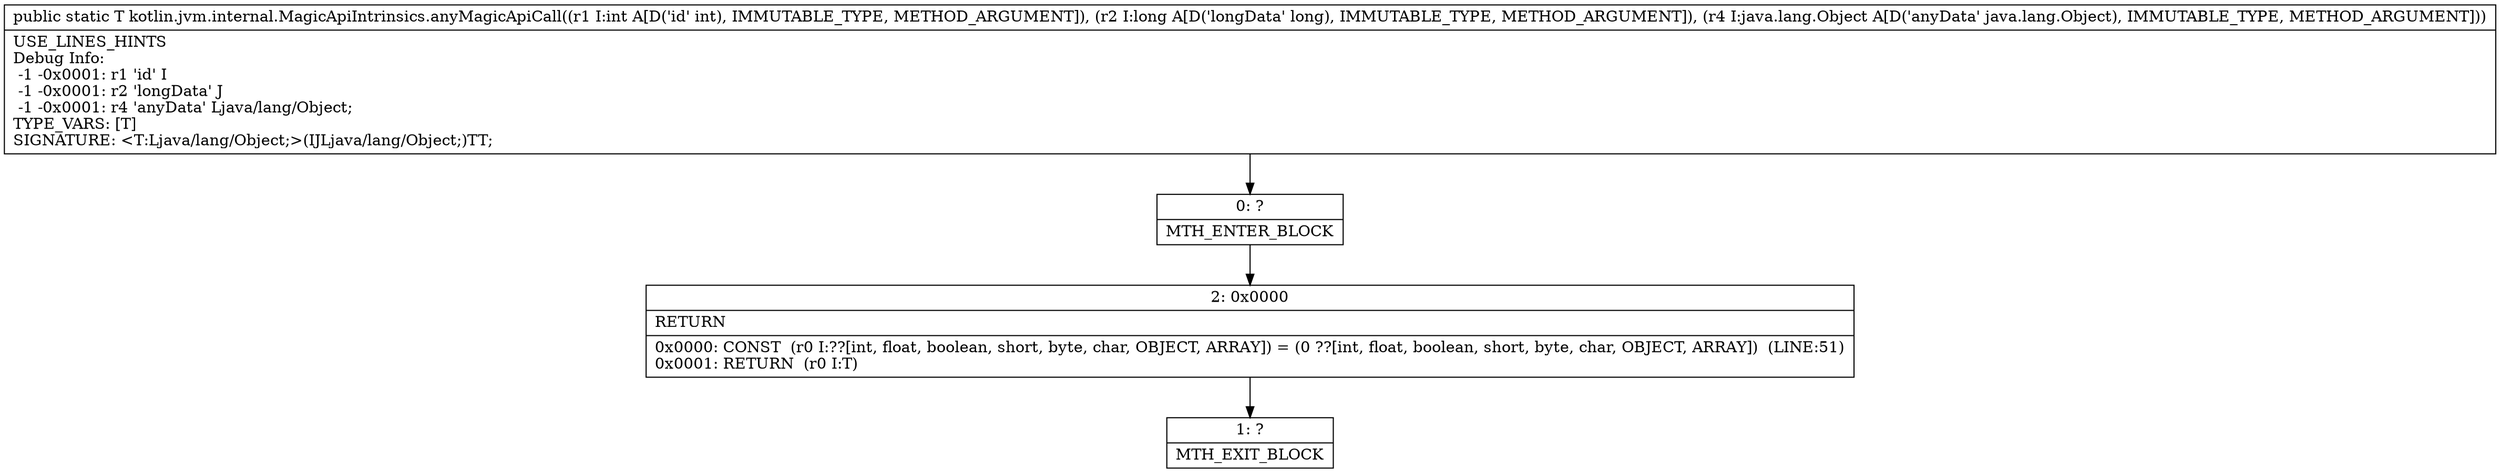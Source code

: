 digraph "CFG forkotlin.jvm.internal.MagicApiIntrinsics.anyMagicApiCall(IJLjava\/lang\/Object;)Ljava\/lang\/Object;" {
Node_0 [shape=record,label="{0\:\ ?|MTH_ENTER_BLOCK\l}"];
Node_2 [shape=record,label="{2\:\ 0x0000|RETURN\l|0x0000: CONST  (r0 I:??[int, float, boolean, short, byte, char, OBJECT, ARRAY]) = (0 ??[int, float, boolean, short, byte, char, OBJECT, ARRAY])  (LINE:51)\l0x0001: RETURN  (r0 I:T) \l}"];
Node_1 [shape=record,label="{1\:\ ?|MTH_EXIT_BLOCK\l}"];
MethodNode[shape=record,label="{public static T kotlin.jvm.internal.MagicApiIntrinsics.anyMagicApiCall((r1 I:int A[D('id' int), IMMUTABLE_TYPE, METHOD_ARGUMENT]), (r2 I:long A[D('longData' long), IMMUTABLE_TYPE, METHOD_ARGUMENT]), (r4 I:java.lang.Object A[D('anyData' java.lang.Object), IMMUTABLE_TYPE, METHOD_ARGUMENT]))  | USE_LINES_HINTS\lDebug Info:\l  \-1 \-0x0001: r1 'id' I\l  \-1 \-0x0001: r2 'longData' J\l  \-1 \-0x0001: r4 'anyData' Ljava\/lang\/Object;\lTYPE_VARS: [T]\lSIGNATURE: \<T:Ljava\/lang\/Object;\>(IJLjava\/lang\/Object;)TT;\l}"];
MethodNode -> Node_0;Node_0 -> Node_2;
Node_2 -> Node_1;
}

